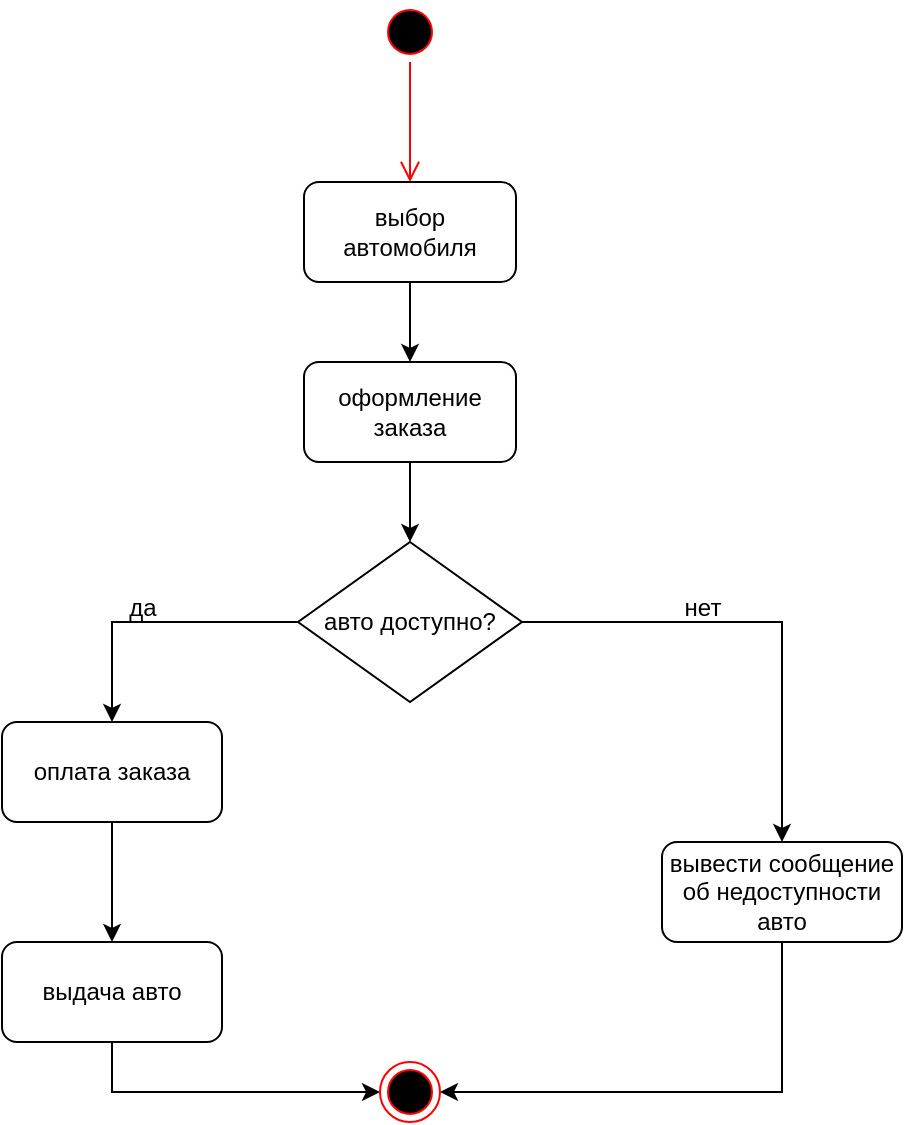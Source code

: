<mxfile version="25.0.2">
  <diagram name="Страница — 1" id="2MzqyZAwkDqdsYlpCulN">
    <mxGraphModel dx="1108" dy="781" grid="1" gridSize="10" guides="1" tooltips="1" connect="1" arrows="1" fold="1" page="1" pageScale="1" pageWidth="827" pageHeight="1169" math="0" shadow="0">
      <root>
        <mxCell id="0" />
        <mxCell id="1" parent="0" />
        <mxCell id="YTE6U9epkK4xcW-7hF41-1" value="" style="ellipse;html=1;shape=startState;fillColor=#000000;strokeColor=#ff0000;" vertex="1" parent="1">
          <mxGeometry x="399" y="90" width="30" height="30" as="geometry" />
        </mxCell>
        <mxCell id="YTE6U9epkK4xcW-7hF41-2" value="" style="edgeStyle=orthogonalEdgeStyle;html=1;verticalAlign=bottom;endArrow=open;endSize=8;strokeColor=#ff0000;rounded=0;" edge="1" source="YTE6U9epkK4xcW-7hF41-1" parent="1">
          <mxGeometry relative="1" as="geometry">
            <mxPoint x="414" y="180" as="targetPoint" />
          </mxGeometry>
        </mxCell>
        <mxCell id="YTE6U9epkK4xcW-7hF41-6" style="edgeStyle=orthogonalEdgeStyle;rounded=0;orthogonalLoop=1;jettySize=auto;html=1;exitX=0.5;exitY=1;exitDx=0;exitDy=0;entryX=0.5;entryY=0;entryDx=0;entryDy=0;" edge="1" parent="1" source="YTE6U9epkK4xcW-7hF41-3" target="YTE6U9epkK4xcW-7hF41-5">
          <mxGeometry relative="1" as="geometry" />
        </mxCell>
        <mxCell id="YTE6U9epkK4xcW-7hF41-3" value="выбор автомобиля" style="rounded=1;whiteSpace=wrap;html=1;" vertex="1" parent="1">
          <mxGeometry x="361" y="180" width="106" height="50" as="geometry" />
        </mxCell>
        <mxCell id="YTE6U9epkK4xcW-7hF41-8" style="edgeStyle=orthogonalEdgeStyle;rounded=0;orthogonalLoop=1;jettySize=auto;html=1;exitX=0.5;exitY=1;exitDx=0;exitDy=0;entryX=0.5;entryY=0;entryDx=0;entryDy=0;" edge="1" parent="1" source="YTE6U9epkK4xcW-7hF41-5" target="YTE6U9epkK4xcW-7hF41-7">
          <mxGeometry relative="1" as="geometry" />
        </mxCell>
        <mxCell id="YTE6U9epkK4xcW-7hF41-5" value="оформление заказа" style="rounded=1;whiteSpace=wrap;html=1;" vertex="1" parent="1">
          <mxGeometry x="361" y="270" width="106" height="50" as="geometry" />
        </mxCell>
        <mxCell id="YTE6U9epkK4xcW-7hF41-10" style="edgeStyle=orthogonalEdgeStyle;rounded=0;orthogonalLoop=1;jettySize=auto;html=1;exitX=1;exitY=0.5;exitDx=0;exitDy=0;entryX=0.5;entryY=0;entryDx=0;entryDy=0;" edge="1" parent="1" source="YTE6U9epkK4xcW-7hF41-7" target="YTE6U9epkK4xcW-7hF41-9">
          <mxGeometry relative="1" as="geometry">
            <mxPoint x="600" y="400" as="targetPoint" />
          </mxGeometry>
        </mxCell>
        <mxCell id="YTE6U9epkK4xcW-7hF41-15" style="edgeStyle=orthogonalEdgeStyle;rounded=0;orthogonalLoop=1;jettySize=auto;html=1;exitX=0;exitY=0.5;exitDx=0;exitDy=0;entryX=0.5;entryY=0;entryDx=0;entryDy=0;" edge="1" parent="1" source="YTE6U9epkK4xcW-7hF41-7" target="YTE6U9epkK4xcW-7hF41-14">
          <mxGeometry relative="1" as="geometry" />
        </mxCell>
        <mxCell id="YTE6U9epkK4xcW-7hF41-7" value="авто доступно?" style="rhombus;whiteSpace=wrap;html=1;" vertex="1" parent="1">
          <mxGeometry x="358" y="360" width="112" height="80" as="geometry" />
        </mxCell>
        <mxCell id="YTE6U9epkK4xcW-7hF41-13" style="edgeStyle=orthogonalEdgeStyle;rounded=0;orthogonalLoop=1;jettySize=auto;html=1;exitX=0.5;exitY=1;exitDx=0;exitDy=0;entryX=1;entryY=0.5;entryDx=0;entryDy=0;" edge="1" parent="1" source="YTE6U9epkK4xcW-7hF41-9" target="YTE6U9epkK4xcW-7hF41-12">
          <mxGeometry relative="1" as="geometry" />
        </mxCell>
        <mxCell id="YTE6U9epkK4xcW-7hF41-9" value="вывести сообщение об недоступности авто" style="rounded=1;whiteSpace=wrap;html=1;" vertex="1" parent="1">
          <mxGeometry x="540" y="510" width="120" height="50" as="geometry" />
        </mxCell>
        <mxCell id="YTE6U9epkK4xcW-7hF41-11" value="нет" style="text;html=1;align=center;verticalAlign=middle;resizable=0;points=[];autosize=1;strokeColor=none;fillColor=none;" vertex="1" parent="1">
          <mxGeometry x="540" y="378" width="40" height="30" as="geometry" />
        </mxCell>
        <mxCell id="YTE6U9epkK4xcW-7hF41-12" value="" style="ellipse;html=1;shape=endState;fillColor=#000000;strokeColor=#ff0000;" vertex="1" parent="1">
          <mxGeometry x="399" y="620" width="30" height="30" as="geometry" />
        </mxCell>
        <mxCell id="YTE6U9epkK4xcW-7hF41-18" style="edgeStyle=orthogonalEdgeStyle;rounded=0;orthogonalLoop=1;jettySize=auto;html=1;exitX=0.5;exitY=1;exitDx=0;exitDy=0;entryX=0.5;entryY=0;entryDx=0;entryDy=0;" edge="1" parent="1" source="YTE6U9epkK4xcW-7hF41-14" target="YTE6U9epkK4xcW-7hF41-17">
          <mxGeometry relative="1" as="geometry" />
        </mxCell>
        <mxCell id="YTE6U9epkK4xcW-7hF41-14" value="оплата заказа" style="rounded=1;whiteSpace=wrap;html=1;" vertex="1" parent="1">
          <mxGeometry x="210" y="450" width="110" height="50" as="geometry" />
        </mxCell>
        <mxCell id="YTE6U9epkK4xcW-7hF41-16" value="да" style="text;html=1;align=center;verticalAlign=middle;resizable=0;points=[];autosize=1;strokeColor=none;fillColor=none;" vertex="1" parent="1">
          <mxGeometry x="260" y="378" width="40" height="30" as="geometry" />
        </mxCell>
        <mxCell id="YTE6U9epkK4xcW-7hF41-19" style="edgeStyle=orthogonalEdgeStyle;rounded=0;orthogonalLoop=1;jettySize=auto;html=1;exitX=0.5;exitY=1;exitDx=0;exitDy=0;entryX=0;entryY=0.5;entryDx=0;entryDy=0;" edge="1" parent="1" source="YTE6U9epkK4xcW-7hF41-17" target="YTE6U9epkK4xcW-7hF41-12">
          <mxGeometry relative="1" as="geometry" />
        </mxCell>
        <mxCell id="YTE6U9epkK4xcW-7hF41-17" value="выдача авто" style="rounded=1;whiteSpace=wrap;html=1;" vertex="1" parent="1">
          <mxGeometry x="210" y="560" width="110" height="50" as="geometry" />
        </mxCell>
      </root>
    </mxGraphModel>
  </diagram>
</mxfile>
